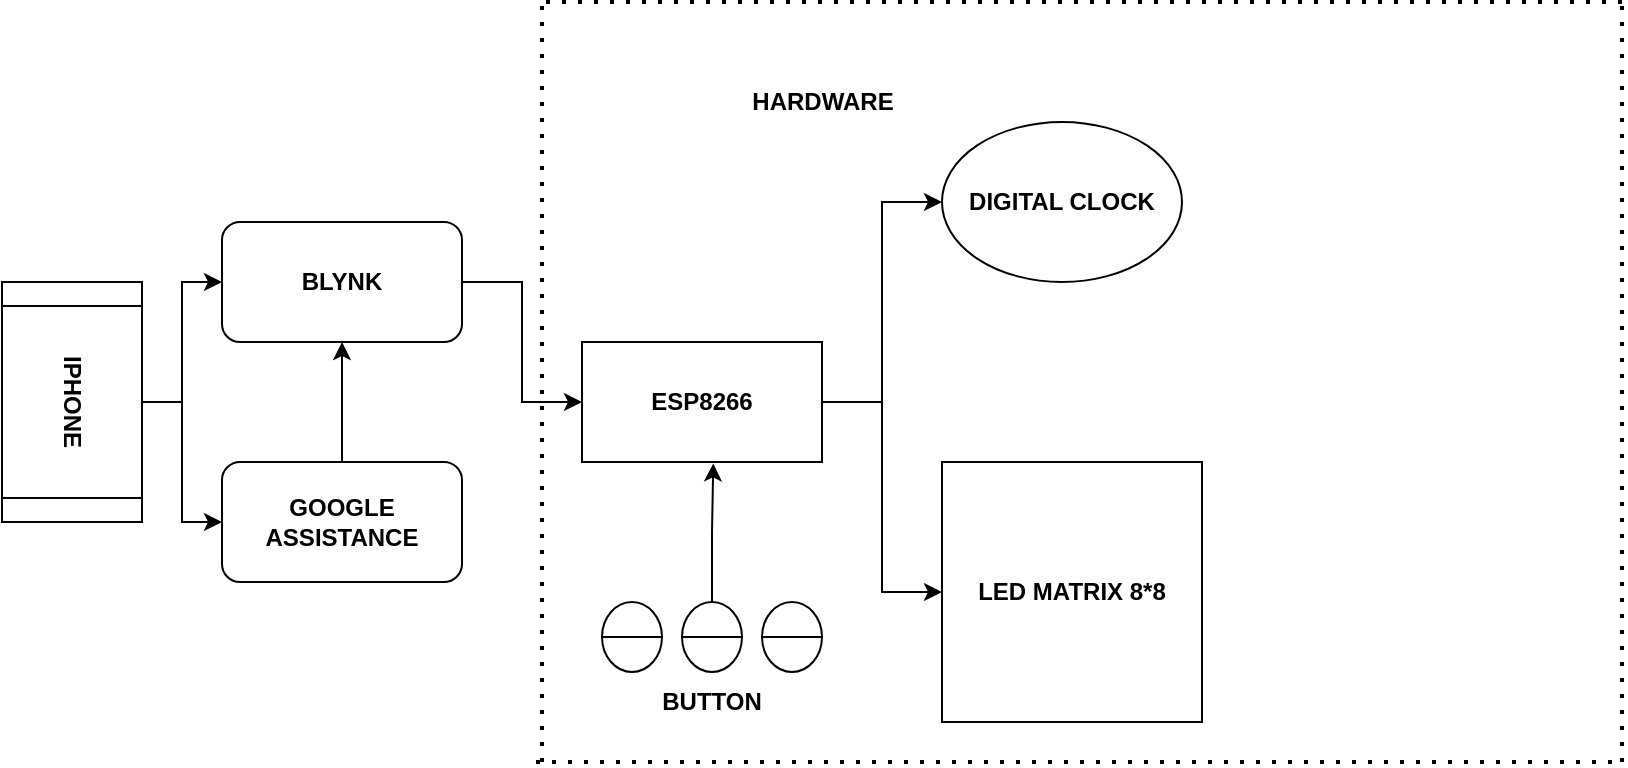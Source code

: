 <mxfile version="14.2.6" type="device"><diagram id="W4NusjhwRKyZVGvSxOVS" name="Page-1"><mxGraphModel dx="1209" dy="663" grid="1" gridSize="10" guides="1" tooltips="1" connect="1" arrows="1" fold="1" page="1" pageScale="1" pageWidth="850" pageHeight="1100" math="0" shadow="0"><root><mxCell id="0"/><mxCell id="1" parent="0"/><mxCell id="4a_sfeaby_zfN7fNdQb6-14" style="edgeStyle=orthogonalEdgeStyle;rounded=0;orthogonalLoop=1;jettySize=auto;html=1;" edge="1" parent="1" source="4a_sfeaby_zfN7fNdQb6-1" target="4a_sfeaby_zfN7fNdQb6-5"><mxGeometry relative="1" as="geometry"/></mxCell><mxCell id="4a_sfeaby_zfN7fNdQb6-27" style="edgeStyle=orthogonalEdgeStyle;rounded=0;orthogonalLoop=1;jettySize=auto;html=1;entryX=0;entryY=0.5;entryDx=0;entryDy=0;" edge="1" parent="1" source="4a_sfeaby_zfN7fNdQb6-1" target="4a_sfeaby_zfN7fNdQb6-7"><mxGeometry relative="1" as="geometry"/></mxCell><mxCell id="4a_sfeaby_zfN7fNdQb6-1" value="&lt;b&gt;ESP8266&lt;/b&gt;" style="rounded=0;whiteSpace=wrap;html=1;" vertex="1" parent="1"><mxGeometry x="290" y="250" width="120" height="60" as="geometry"/></mxCell><mxCell id="4a_sfeaby_zfN7fNdQb6-11" style="edgeStyle=orthogonalEdgeStyle;rounded=0;orthogonalLoop=1;jettySize=auto;html=1;entryX=0;entryY=0.5;entryDx=0;entryDy=0;" edge="1" parent="1" source="4a_sfeaby_zfN7fNdQb6-2" target="4a_sfeaby_zfN7fNdQb6-1"><mxGeometry relative="1" as="geometry"/></mxCell><mxCell id="4a_sfeaby_zfN7fNdQb6-2" value="&lt;b&gt;BLYNK&lt;/b&gt;" style="rounded=1;whiteSpace=wrap;html=1;" vertex="1" parent="1"><mxGeometry x="110" y="190" width="120" height="60" as="geometry"/></mxCell><mxCell id="4a_sfeaby_zfN7fNdQb6-12" style="edgeStyle=orthogonalEdgeStyle;rounded=0;orthogonalLoop=1;jettySize=auto;html=1;entryX=0.5;entryY=1;entryDx=0;entryDy=0;" edge="1" parent="1" source="4a_sfeaby_zfN7fNdQb6-3" target="4a_sfeaby_zfN7fNdQb6-2"><mxGeometry relative="1" as="geometry"/></mxCell><mxCell id="4a_sfeaby_zfN7fNdQb6-3" value="&lt;b&gt;GOOGLE ASSISTANCE&lt;/b&gt;" style="rounded=1;whiteSpace=wrap;html=1;" vertex="1" parent="1"><mxGeometry x="110" y="310" width="120" height="60" as="geometry"/></mxCell><mxCell id="4a_sfeaby_zfN7fNdQb6-9" style="edgeStyle=orthogonalEdgeStyle;rounded=0;orthogonalLoop=1;jettySize=auto;html=1;entryX=0;entryY=0.5;entryDx=0;entryDy=0;" edge="1" parent="1" source="4a_sfeaby_zfN7fNdQb6-4" target="4a_sfeaby_zfN7fNdQb6-2"><mxGeometry relative="1" as="geometry"/></mxCell><mxCell id="4a_sfeaby_zfN7fNdQb6-10" style="edgeStyle=orthogonalEdgeStyle;rounded=0;orthogonalLoop=1;jettySize=auto;html=1;exitX=0.5;exitY=0;exitDx=0;exitDy=0;entryX=0;entryY=0.5;entryDx=0;entryDy=0;" edge="1" parent="1" source="4a_sfeaby_zfN7fNdQb6-4" target="4a_sfeaby_zfN7fNdQb6-3"><mxGeometry relative="1" as="geometry"/></mxCell><mxCell id="4a_sfeaby_zfN7fNdQb6-4" value="&lt;b&gt;IPHONE&lt;/b&gt;" style="shape=process;whiteSpace=wrap;html=1;backgroundOutline=1;rotation=90;" vertex="1" parent="1"><mxGeometry x="-25" y="245" width="120" height="70" as="geometry"/></mxCell><mxCell id="4a_sfeaby_zfN7fNdQb6-5" value="&lt;b&gt;LED MATRIX 8*8&lt;/b&gt;" style="whiteSpace=wrap;html=1;aspect=fixed;" vertex="1" parent="1"><mxGeometry x="470" y="310" width="130" height="130" as="geometry"/></mxCell><mxCell id="4a_sfeaby_zfN7fNdQb6-7" value="&lt;b&gt;DIGITAL CLOCK&lt;/b&gt;" style="ellipse;whiteSpace=wrap;html=1;" vertex="1" parent="1"><mxGeometry x="470" y="140" width="120" height="80" as="geometry"/></mxCell><mxCell id="4a_sfeaby_zfN7fNdQb6-17" value="" style="endArrow=none;dashed=1;html=1;dashPattern=1 3;strokeWidth=2;" edge="1" parent="1"><mxGeometry width="50" height="50" relative="1" as="geometry"><mxPoint x="270" y="460" as="sourcePoint"/><mxPoint x="270" y="80" as="targetPoint"/></mxGeometry></mxCell><mxCell id="4a_sfeaby_zfN7fNdQb6-18" value="" style="endArrow=none;dashed=1;html=1;dashPattern=1 3;strokeWidth=2;" edge="1" parent="1"><mxGeometry width="50" height="50" relative="1" as="geometry"><mxPoint x="810" y="80" as="sourcePoint"/><mxPoint x="270" y="80" as="targetPoint"/></mxGeometry></mxCell><mxCell id="4a_sfeaby_zfN7fNdQb6-19" value="" style="endArrow=none;dashed=1;html=1;dashPattern=1 3;strokeWidth=2;" edge="1" parent="1"><mxGeometry width="50" height="50" relative="1" as="geometry"><mxPoint x="810" y="460" as="sourcePoint"/><mxPoint x="810" y="80" as="targetPoint"/><Array as="points"><mxPoint x="810" y="260"/></Array></mxGeometry></mxCell><mxCell id="4a_sfeaby_zfN7fNdQb6-20" value="" style="endArrow=none;dashed=1;html=1;dashPattern=1 3;strokeWidth=2;" edge="1" parent="1"><mxGeometry width="50" height="50" relative="1" as="geometry"><mxPoint x="805" y="460" as="sourcePoint"/><mxPoint x="265" y="460" as="targetPoint"/></mxGeometry></mxCell><mxCell id="4a_sfeaby_zfN7fNdQb6-21" value="&lt;b&gt;HARDWARE&lt;/b&gt;" style="text;html=1;align=center;verticalAlign=middle;resizable=0;points=[];autosize=1;" vertex="1" parent="1"><mxGeometry x="365" y="120" width="90" height="20" as="geometry"/></mxCell><mxCell id="4a_sfeaby_zfN7fNdQb6-22" value="" style="shape=lineEllipse;perimeter=ellipsePerimeter;whiteSpace=wrap;html=1;backgroundOutline=1;" vertex="1" parent="1"><mxGeometry x="300" y="380" width="30" height="35" as="geometry"/></mxCell><mxCell id="4a_sfeaby_zfN7fNdQb6-26" style="edgeStyle=orthogonalEdgeStyle;rounded=0;orthogonalLoop=1;jettySize=auto;html=1;entryX=0.547;entryY=1.012;entryDx=0;entryDy=0;entryPerimeter=0;" edge="1" parent="1" source="4a_sfeaby_zfN7fNdQb6-23" target="4a_sfeaby_zfN7fNdQb6-1"><mxGeometry relative="1" as="geometry"/></mxCell><mxCell id="4a_sfeaby_zfN7fNdQb6-23" value="" style="shape=lineEllipse;perimeter=ellipsePerimeter;whiteSpace=wrap;html=1;backgroundOutline=1;" vertex="1" parent="1"><mxGeometry x="340" y="380" width="30" height="35" as="geometry"/></mxCell><mxCell id="4a_sfeaby_zfN7fNdQb6-24" value="" style="shape=lineEllipse;perimeter=ellipsePerimeter;whiteSpace=wrap;html=1;backgroundOutline=1;" vertex="1" parent="1"><mxGeometry x="380" y="380" width="30" height="35" as="geometry"/></mxCell><mxCell id="4a_sfeaby_zfN7fNdQb6-25" value="&lt;b&gt;BUTTON&lt;/b&gt;" style="text;html=1;strokeColor=none;fillColor=none;align=center;verticalAlign=middle;whiteSpace=wrap;rounded=0;" vertex="1" parent="1"><mxGeometry x="335" y="420" width="40" height="20" as="geometry"/></mxCell></root></mxGraphModel></diagram></mxfile>
